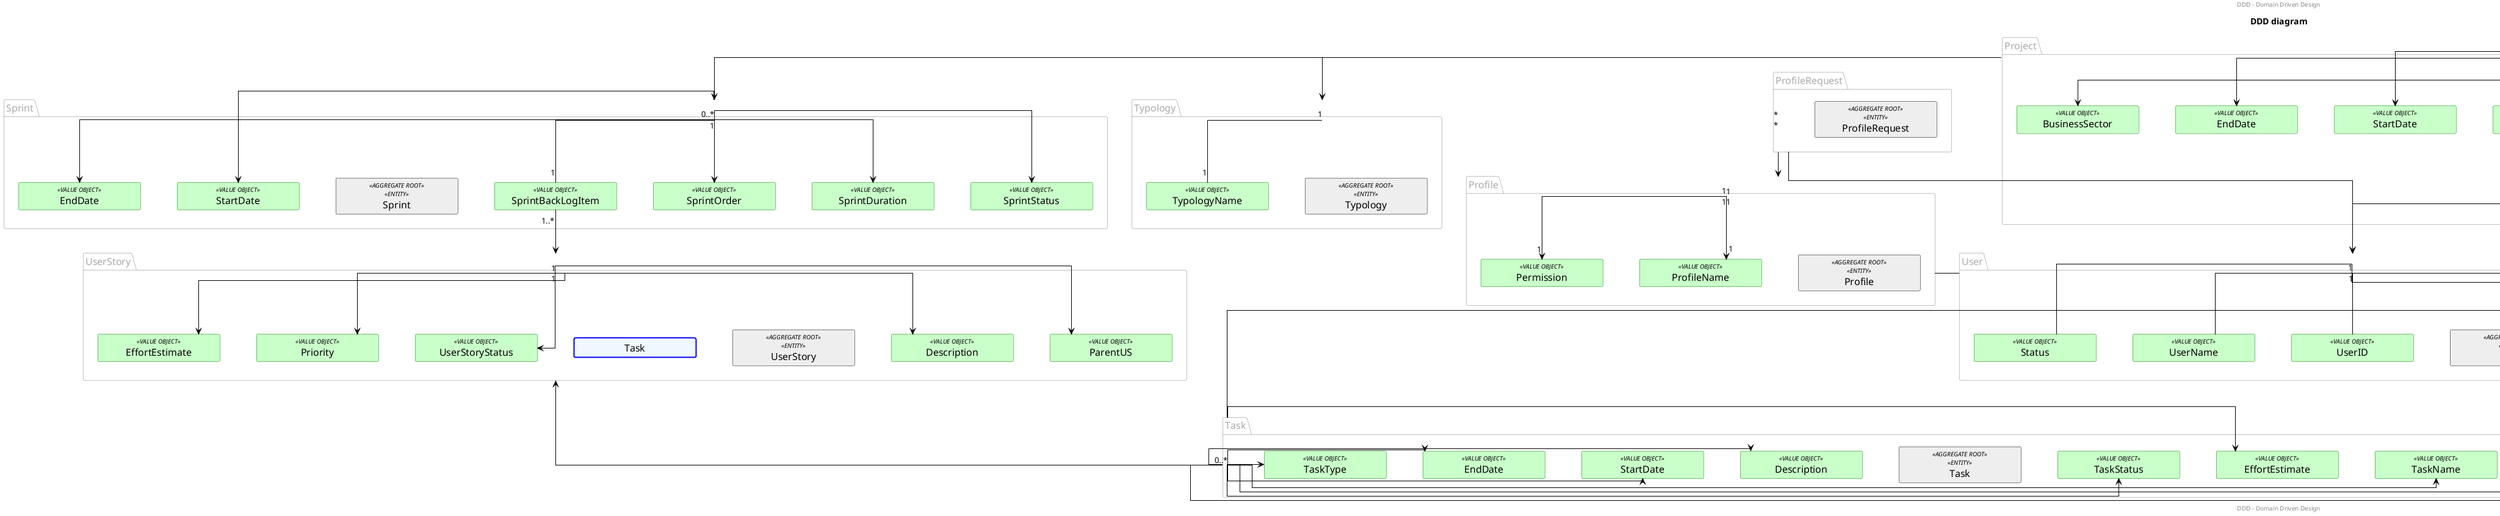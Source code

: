 @startuml
'https://plantuml.com/class-diagram

hide members
hide circle

skinparam minClassWidth 200
skinparam nodesep 20
skinparam ranksep 20
skinparam Padding 0
skinparam linetype ortho



skinparam package {
    BackgroundColor white
    BorderColor grey
    shadowing false
    FontStyle normal
    FontSize 16
    borderThickness 0.5
    fontColor #aaa
}

skinparam legend {
    backgroundColor white
    borderColor white
    shadowing false
    FontStyle normal
    FontSize 12
    borderThickness 0.5
    fontColor black
    Padding 20
    DesignedBorderColor white
}

skinparam class {
    stereotypeFontSize 10
    fontSize 16
    fontName Helvetica

    arrowColor black
    arrowThickness 1
    attributeIconSize 0

    borderColor black
    borderThickness 0.5
    backgroundColor #eee


}

skinparam entity {
    backgroundColor red
    borderColor black
    borderThickness 0.5
}

skinparam rectangle {
    shadowing false
    fontSize 15
    textAlignment left
    fontStyle italic
    stereotypeFontSize 10
    borderThickness 0.5

}

'TITLE ON TOP
title DDD diagram

'HEADER FOOTER DESCRIPTIONS
center header DDD - Domain Driven Design
center footer DDD - Domain Driven Design


package Project {
    entity Project <<AGGREGATE ROOT>><<ENTITY>> #eee ##black{}
    class ProjectCode <<VALUE OBJECT>> #technology ##green{}
    class ProjectName <<VALUE OBJECT>> #technology ##green{}
    class Description <<VALUE OBJECT>> #technology ##green{}
    class Budget <<VALUE OBJECT>> #technology ##green{}
    class Customer <<VALUE OBJECT>> #technology ##green{}
    class DefaultSprintDuration <<VALUE OBJECT>> #technology ##green{}
    class ProjectStatus <<VALUE OBJECT>> #technology ##green{}
    class ProjectStatus <<VALUE OBJECT>> #technology ##green{}
    class "StartDate" as ProjectStartDate <<VALUE OBJECT>> #technology ##green{}
    class "EndDate" as ProjectEndDate <<VALUE OBJECT>> #technology ##green{}
    class BusinessSector <<VALUE OBJECT>> #technology ##green{}
     entity Resource <<ENTITY>> #khaki ##yellow{}
     class StartDate <<VALUE OBJECT>> #technology ##green{}
     class EndDate <<VALUE OBJECT>> #technology ##green{}
     class CostPerHour <<VALUE OBJECT>> #technology ##green{}
     class PercentageAllocation <<VALUE OBJECT>> #technology ##green{}
     class Role <<VALUE OBJECT>> #technology ##green{}

}

package Sprint{
    entity SprintBackLogItem <<VALUE OBJECT>> #technology ##green{}
    entity Sprint <<AGGREGATE ROOT>><<ENTITY>> #eee ##black{}
    class "StartDate" as SprintStartDate <<VALUE OBJECT>> #technology ##green{}
    class "EndDate" as SprintEndDate <<VALUE OBJECT>> #technology ##green{}
    class SprintOrder <<VALUE OBJECT>> #technology ##green{}
    class SprintDuration <<VALUE OBJECT>> #technology ##green{}
    class SprintStatus <<VALUE OBJECT>> #technology ##green{}
 }

package UserStory{
    entity UserStory <<AGGREGATE ROOT>><<ENTITY>> #eee ##black{}
    entity Task #aliceblue ##[bold]blue{}
    class "Description" as UsDescription <<VALUE OBJECT>> #technology ##green{}
    class ParentUS <<VALUE OBJECT>> #technology ##green{}
    class UserStoryStatus <<VALUE OBJECT>> #technology ##green{}
    class Priority <<VALUE OBJECT>> #technology ##green{}
    class "EffortEstimate" as EffortEstimateUS <<VALUE OBJECT>> #technology ##green{}

}

package User{
    entity User <<AGGREGATE ROOT>><<ENTITY>> #eee ##black{}
    class UserID <<VALUE OBJECT>> #technology ##green{}
    class UserName <<VALUE OBJECT>> #technology ##green{}
    class Status <<VALUE OBJECT>> #technology ##green{}
    class Email <<VALUE OBJECT>> #technology ##green{}
    class Function <<VALUE OBJECT>> #technology ##green{}
    class Photo <<VALUE OBJECT>> #technology ##green{}

}


package Profile{
    entity Profile <<AGGREGATE ROOT>><<ENTITY>> #eee ##black{}
    class ProfileName <<VALUE OBJECT>> #technology ##green{}
    class Permission <<VALUE OBJECT>> #technology ##green{}
}

package Typology{
    entity Typology <<AGGREGATE ROOT>><<ENTITY>> #eee ##black{}
    class TypologyName <<VALUE OBJECT>> #technology ##green{}
}

package ProfileRequest{
      entity ProfileRequest <<AGGREGATE ROOT>><<ENTITY>> #eee ##black{}
}

package Task{
      entity Task <<AGGREGATE ROOT>><<ENTITY>> #eee ##black{}
      class TaskName <<VALUE OBJECT>> #technology ##green{}
      class "Description" as TaskDescription <<VALUE OBJECT>> #technology ##green{}
      class "StartDate"  as TaskStartDate<<VALUE OBJECT>> #technology ##green{}
      class "EndDate" as TaskEndDate <<VALUE OBJECT>> #technology ##green{}
      class TaskType <<VALUE OBJECT>> #technology ##green{}
      class TaskStatus <<VALUE OBJECT>> #technology ##green{}
      class HoursSpent <<VALUE OBJECT>> #technology ##green{}
      class "EffortEstimate" as EffortEstimateTask <<VALUE OBJECT>> #technology ##green{}
      class PercentageOfExecution <<VALUE OBJECT>> #technology ##green{}
      class UserResponsible <<VALUE OBJECT>> #technology ##green{}
}



Project "1"--> "0..*" Sprint
Project -right-> ProjectCode
Project -right-> ProjectName
Project -left-> Description
Project -left-> Budget
Project -down-> Customer
Project -down-> DefaultSprintDuration
Project -down-> ProjectStatus
Project -down-> ProjectStartDate
Project -down-> ProjectEndDate
Project -down-> BusinessSector
Project "1"-->"1" Typology



User -- UserID
User -- UserName
User -- Status
User -up- Email
User -up- Function
User -up- Photo
User -up- "1" Profile


Profile "1"--> "1"ProfileName
Profile "1"--> "1"Permission

Typology -- "1"TypologyName

Resource "1..*"-->"1" Project
Resource "0..*"-->"1" User
Resource -up-> StartDate
Resource -up-> EndDate
Resource -up- PercentageAllocation
Resource -up- Role
Resource -up-> CostPerHour


ProfileRequest"*" --> "1" User
ProfileRequest"*" --> "1" Profile

Sprint "1"-- "1"SprintBackLogItem
Sprint --> SprintStartDate
Sprint --> SprintEndDate
Sprint -up-> SprintOrder
Sprint -up-> SprintDuration
Sprint -up-> SprintStatus
SprintBackLogItem "1..*"-->"1" UserStory


UserStory  "1"<---- "0..*" Task
UserStory --> UserStoryStatus
UserStory -right-> ParentUS
UserStory -left-> UsDescription
UserStory --> Priority
UserStory --> EffortEstimateUS



Task --> TaskDescription
Task --> TaskEndDate
Task --> TaskStartDate
Task -up-> TaskStatus
Task --> TaskType
Task -up-> EffortEstimateTask
Task -left-> PercentageOfExecution
Task -up-> TaskName
Task -up-> UserResponsible
Task -right-> HoursSpent





skinparam nodesep 60
'
skinparam ranksep 60

@enduml